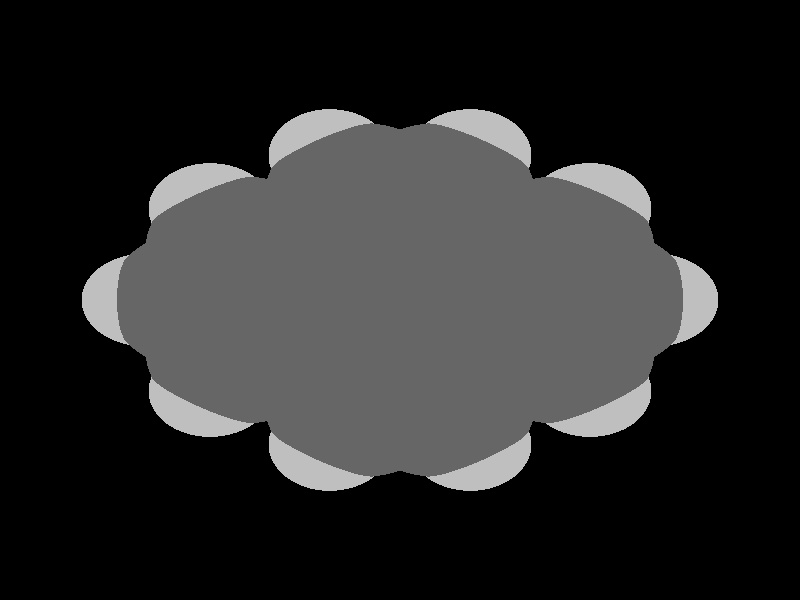 global_settings {
	ambient_light rgb <0.200000002980232, 0.200000002980232, 0.200000002980232>
	max_trace_level 15
}

background { color rgb <0,0,0> }

camera {
	perspective
	location <0, 0, 19.6110013224597>
	angle 40
	up <0, 1, 0>
	right <1, 0, 0> * 1
	direction <0, 0, -1> }

light_source {
	<36.2960040674118, 31.7590025448867, 45.370004408199>
	color rgb <1, 1, 1>
	fade_distance 90.7400088163981
	fade_power 0
	spotlight
	area_light <20, 0, 0>, <0, 0, 20>, 20, 20
	circular
	orient
	point_at <-36.2960040674118, -31.7590025448867, -45.370004408199>
}

light_source {
	<-36.2960040674118, 31.7590025448867, -22.6850022040995>
	color rgb <0.300000011920929, 0.300000011920929, 0.300000011920929> shadowless
	fade_distance 90.7400088163981
	fade_power 0
	parallel
	point_at <36.2960040674118, -31.7590025448867, 22.6850022040995>
}

#default {
	finish {ambient 0.5 diffuse 1 specular 0.2 roughness .01 metallic 1}
}

union {
cylinder {
	<-2.88937004261635, 1.275958411507, 0.00168616137572592>, 	<-3.22257004261635, 0.664908411507002, 0.00138616137572592>, 0.075
	pigment { rgbt <0.400000005960464, 0.400000005960464, 0.400000005960464, 0> }
}
cylinder {
	<-2.69182995738365, 1.168241588493, 0.00171383862427407>, 	<-3.02502995738365, 0.557191588492998, 0.00141383862427407>, 0.075
	pigment { rgbt <0.400000005960464, 0.400000005960464, 0.400000005960464, 0> }
}
cylinder {
	<-3.22257004261635, 0.664908411507002, 0.00138616137572592>, 	<-3.55577004261635, 0.0538584115070024, 0.00108616137572592>, 0.075
	pigment { rgbt <0.400000005960464, 0.400000005960464, 0.400000005960464, 0> }
}
cylinder {
	<-3.02502995738365, 0.557191588492998, 0.00141383862427407>, 	<-3.35822995738365, -0.0538584115070024, 0.00111383862427407>, 0.075
	pigment { rgbt <0.400000005960464, 0.400000005960464, 0.400000005960464, 0> }
}
cylinder {
	<-3.457, 0, 0.0011>, 	<-3.1238, -0.61105, 0.0006>, 0.075
	pigment { rgbt <0.400000005960464, 0.400000005960464, 0.400000005960464, 0> }
}
cylinder {
	<-3.1238, -0.61105, 0.0006>, 	<-2.7906, -1.2221, 0.0001>, 0.075
	pigment { rgbt <0.400000005960464, 0.400000005960464, 0.400000005960464, 0> }
}
cylinder {
	<-2.79461385325706, -1.3345283723663, 0.000108312424812993>, 	<-2.09856385325706, -1.3593783723663, -0.000191687575187007>, 0.075
	pigment { rgbt <0.400000005960464, 0.400000005960464, 0.400000005960464, 0> }
}
cylinder {
	<-2.78658614674294, -1.1096716276337, 9.16875751869929e-05>, 	<-2.09053614674294, -1.1345216276337, -0.000208312424813007>, 0.075
	pigment { rgbt <0.400000005960464, 0.400000005960464, 0.400000005960464, 0> }
}
cylinder {
	<-2.09856385325706, -1.3593783723663, -0.000191687575187007>, 	<-1.40251385325706, -1.3842283723663, -0.000491687575187007>, 0.075
	pigment { rgbt <0.400000005960464, 0.400000005960464, 0.400000005960464, 0> }
}
cylinder {
	<-2.09053614674294, -1.1345216276337, -0.000208312424813007>, 	<-1.39448614674294, -1.1593716276337, -0.000508312424813007>, 0.075
	pigment { rgbt <0.400000005960464, 0.400000005960464, 0.400000005960464, 0> }
}
cylinder {
	<-1.3985, -1.2718, -0.0005>, 	<-1.04895, -1.8738, -0.0006>, 0.075
	pigment { rgbt <0.400000005960464, 0.400000005960464, 0.400000005960464, 0> }
}
cylinder {
	<-1.04895, -1.8738, -0.0006>, 	<-0.6994, -2.4758, -0.0007>, 0.075
	pigment { rgbt <0.400000005960464, 0.400000005960464, 0.400000005960464, 0> }
}
cylinder {
	<-0.6994, -2.58829999966276, -0.000691289122466405>, 	<9.9999999999989e-05, -2.58829999966276, -0.000691289122466405>, 0.075
	pigment { rgbt <0.400000005960464, 0.400000005960464, 0.400000005960464, 0> }
}
cylinder {
	<-0.6994, -2.36330000033724, -0.000708710877533609>, 	<9.9999999999989e-05, -2.36330000033724, -0.000708710877533609>, 0.075
	pigment { rgbt <0.400000005960464, 0.400000005960464, 0.400000005960464, 0> }
}
cylinder {
	<9.9999999999989e-05, -2.58829999966276, -0.000691289122466405>, 	<0.6996, -2.58829999966276, -0.000691289122466405>, 0.075
	pigment { rgbt <0.400000005960464, 0.400000005960464, 0.400000005960464, 0> }
}
cylinder {
	<9.9999999999989e-05, -2.36330000033724, -0.000708710877533609>, 	<0.6996, -2.36330000033724, -0.000708710877533609>, 0.075
	pigment { rgbt <0.400000005960464, 0.400000005960464, 0.400000005960464, 0> }
}
cylinder {
	<0.6996, -2.4758, -0.0007>, 	<1.0491, -1.8738, -0.00055>, 0.075
	pigment { rgbt <0.400000005960464, 0.400000005960464, 0.400000005960464, 0> }
}
cylinder {
	<1.0491, -1.8738, -0.00055>, 	<1.3986, -1.2718, -0.0004>, 0.075
	pigment { rgbt <0.400000005960464, 0.400000005960464, 0.400000005960464, 0> }
}
cylinder {
	<1.40262191812248, -1.38422808408856, -0.000390900994822911>, 	<2.09867191812248, -1.35932808408856, -4.0900994822911e-05>, 0.075
	pigment { rgbt <0.400000005960464, 0.400000005960464, 0.400000005960464, 0> }
}
cylinder {
	<1.39457808187752, -1.15937191591144, -0.000409099005177103>, 	<2.09062808187752, -1.13447191591144, -5.90990051771028e-05>, 0.075
	pigment { rgbt <0.400000005960464, 0.400000005960464, 0.400000005960464, 0> }
}
cylinder {
	<2.09867191812248, -1.35932808408856, -4.0900994822911e-05>, 	<2.79472191812248, -1.33442808408856, 0.000309099005177089>, 0.075
	pigment { rgbt <0.400000005960464, 0.400000005960464, 0.400000005960464, 0> }
}
cylinder {
	<2.09062808187752, -1.13447191591144, -5.90990051771029e-05>, 	<2.78667808187752, -1.10957191591144, 0.000290900994822897>, 0.075
	pigment { rgbt <0.400000005960464, 0.400000005960464, 0.400000005960464, 0> }
}
cylinder {
	<2.7907, -1.222, 0.0003>, 	<3.1238, -0.61095, 0.00065>, 0.075
	pigment { rgbt <0.400000005960464, 0.400000005960464, 0.400000005960464, 0> }
}
cylinder {
	<3.1238, -0.61095, 0.00065>, 	<3.4569, 0.0001, 0.001>, 0.075
	pigment { rgbt <0.400000005960464, 0.400000005960464, 0.400000005960464, 0> }
}
cylinder {
	<3.55567344280659, 0.0539521769838147, 0.0010054989237931>, 	<3.22252344280659, 0.665002176983815, 0.0009554989237931>, 0.075
	pigment { rgbt <0.400000005960464, 0.400000005960464, 0.400000005960464, 0> }
}
cylinder {
	<3.35812655719341, -0.0537521769838147, 0.000994501076206887>, 	<3.02497655719342, 0.557297823016185, 0.000944501076206887>, 0.075
	pigment { rgbt <0.400000005960464, 0.400000005960464, 0.400000005960464, 0> }
}
cylinder {
	<3.22252344280659, 0.665002176983815, 0.0009554989237931>, 	<2.88937344280659, 1.27605217698381, 0.0009054989237931>, 0.075
	pigment { rgbt <0.400000005960464, 0.400000005960464, 0.400000005960464, 0> }
}
cylinder {
	<3.02497655719342, 0.557297823016185, 0.000944501076206887>, 	<2.69182655719341, 1.16834782301619, 0.000894501076206887>, 0.075
	pigment { rgbt <0.400000005960464, 0.400000005960464, 0.400000005960464, 0> }
}
cylinder {
	<2.7906, 1.2222, 0.0009>, 	<2.0945, 1.247, 0.0006>, 0.075
	pigment { rgbt <0.400000005960464, 0.400000005960464, 0.400000005960464, 0> }
}
cylinder {
	<2.0945, 1.247, 0.0006>, 	<1.3984, 1.2718, 0.0003>, 0.075
	pigment { rgbt <0.400000005960464, 0.400000005960464, 0.400000005960464, 0> }
}
cylinder {
	<1.49569214978594, 1.32828440106354, 0.000305150110346707>, 	<1.14619214978594, 1.93028440106354, -0.000294849889653293>, 0.075
	pigment { rgbt <0.400000005960464, 0.400000005960464, 0.400000005960464, 0> }
}
cylinder {
	<1.30110785021406, 1.21531559893646, 0.000294849889653279>, 	<0.951607850214062, 1.81731559893646, -0.000305150110346721>, 0.075
	pigment { rgbt <0.400000005960464, 0.400000005960464, 0.400000005960464, 0> }
}
cylinder {
	<1.14619214978594, 1.93028440106354, -0.000294849889653293>, 	<0.796692149785938, 2.53228440106354, -0.000894849889653293>, 0.075
	pigment { rgbt <0.400000005960464, 0.400000005960464, 0.400000005960464, 0> }
}
cylinder {
	<0.951607850214062, 1.81731559893646, -0.000305150110346721>, 	<0.602107850214062, 2.41931559893646, -0.000905150110346721>, 0.075
	pigment { rgbt <0.400000005960464, 0.400000005960464, 0.400000005960464, 0> }
}
cylinder {
	<0.6994, 2.4758, -0.0009>, 	<-4.99999999999945e-05, 2.4758, -0.0016>, 0.075
	pigment { rgbt <0.400000005960464, 0.400000005960464, 0.400000005960464, 0> }
}
cylinder {
	<-4.99999999999945e-05, 2.4758, -0.0016>, 	<-0.6995, 2.4758, -0.0023>, 0.075
	pigment { rgbt <0.400000005960464, 0.400000005960464, 0.400000005960464, 0> }
}
cylinder {
	<-0.796792166410133, 2.53228437095417, -0.00231389728656172>, 	<-1.14629216641013, 1.93028437095417, -0.000813897286561716>, 0.075
	pigment { rgbt <0.400000005960464, 0.400000005960464, 0.400000005960464, 0> }
}
cylinder {
	<-0.602207833589868, 2.41931562904583, -0.0022861027134383>, 	<-0.951707833589867, 1.81731562904583, -0.000786102713438298>, 0.075
	pigment { rgbt <0.400000005960464, 0.400000005960464, 0.400000005960464, 0> }
}
cylinder {
	<-1.14629216641013, 1.93028437095417, -0.000813897286561716>, 	<-1.49579216641013, 1.32828437095417, 0.000686102713438284>, 0.075
	pigment { rgbt <0.400000005960464, 0.400000005960464, 0.400000005960464, 0> }
}
cylinder {
	<-0.951707833589867, 1.81731562904583, -0.000786102713438298>, 	<-1.30120783358987, 1.21531562904583, 0.000713897286561702>, 0.075
	pigment { rgbt <0.400000005960464, 0.400000005960464, 0.400000005960464, 0> }
}
cylinder {
	<-2.7906, 1.2221, 0.0017>, 	<-2.09455, 1.24695, 0.0012>, 0.075
	pigment { rgbt <0.400000005960464, 0.400000005960464, 0.400000005960464, 0> }
}
cylinder {
	<-2.09455, 1.24695, 0.0012>, 	<-1.3985, 1.2718, 0.0007>, 0.075
	pigment { rgbt <0.400000005960464, 0.400000005960464, 0.400000005960464, 0> }
}
cylinder {
	<-1.3985, 1.2718, 0.0007>, 	<-1.02555, 0.6359, 0.00015>, 0.075
	pigment { rgbt <0.400000005960464, 0.400000005960464, 0.400000005960464, 0> }
}
cylinder {
	<-1.02555, 0.6359, 0.00015>, 	<-0.6526, 0, -0.0004>, 0.075
	pigment { rgbt <0.400000005960464, 0.400000005960464, 0.400000005960464, 0> }
}
cylinder {
	<-1.3985, -1.2718, -0.0005>, 	<-1.02555, -0.6359, -0.00045>, 0.075
	pigment { rgbt <0.400000005960464, 0.400000005960464, 0.400000005960464, 0> }
}
cylinder {
	<-1.02555, -0.6359, -0.00045>, 	<-0.6526, 0, -0.0004>, 0.075
	pigment { rgbt <0.400000005960464, 0.400000005960464, 0.400000005960464, 0> }
}
cylinder {
	<-0.652600000667398, -0.112499999662758, -0.000391289122531735>, 	<-6.67397905935143e-10, -0.112499999662758, -0.000341289122531735>, 0.075
	pigment { rgbt <0.400000005960464, 0.400000005960464, 0.400000005960464, 0> }
}
cylinder {
	<-0.652599999332602, 0.112499999662758, -0.000408710877468279>, 	<6.67397905936199e-10, 0.112499999662758, -0.000358710877468279>, 0.075
	pigment { rgbt <0.400000005960464, 0.400000005960464, 0.400000005960464, 0> }
}
cylinder {
	<-6.67397905935143e-10, -0.112499999662758, -0.000341289122531735>, 	<0.652599999332602, -0.112499999662758, -0.000291289122531735>, 0.075
	pigment { rgbt <0.400000005960464, 0.400000005960464, 0.400000005960464, 0> }
}
cylinder {
	<6.67397905936199e-10, 0.112499999662758, -0.000358710877468279>, 	<0.652600000667398, 0.112499999662758, -0.000308710877468279>, 0.075
	pigment { rgbt <0.400000005960464, 0.400000005960464, 0.400000005960464, 0> }
}
cylinder {
	<1.3986, -1.2718, -0.0004>, 	<1.0256, -0.6359, -0.00035>, 0.075
	pigment { rgbt <0.400000005960464, 0.400000005960464, 0.400000005960464, 0> }
}
cylinder {
	<1.0256, -0.6359, -0.00035>, 	<0.6526, 0, -0.0003>, 0.075
	pigment { rgbt <0.400000005960464, 0.400000005960464, 0.400000005960464, 0> }
}
cylinder {
	<1.3984, 1.2718, 0.0003>, 	<1.0255, 0.6359, 0>, 0.075
	pigment { rgbt <0.400000005960464, 0.400000005960464, 0.400000005960464, 0> }
}
cylinder {
	<1.0255, 0.6359, 0>, 	<0.6526, 0, -0.0003>, 0.075
	pigment { rgbt <0.400000005960464, 0.400000005960464, 0.400000005960464, 0> }
}
cylinder {
	<-2.7906, 1.2221, 0.0017>, 	<-3.13844017609679, 1.78474480676618, -0.000382508537998055>, 0.075
	pigment { rgbt <0.400000005960464, 0.400000005960464, 0.400000005960464, 0> }
}
cylinder {
	<-3.13844017609679, 1.78474480676618, -0.000382508537998055>, 	<-3.3585, 2.1407, -0.0017>, 0.075
	pigment { rgbt <0.75, 0.75, 0.75, 0> }
}
cylinder {
	<-3.457, 0, 0.0011>, 	<-4.11849995781252, 0, 0.00165124996484377>, 0.075
	pigment { rgbt <0.400000005960464, 0.400000005960464, 0.400000005960464, 0> }
}
cylinder {
	<-4.11849995781252, 0, 0.00165124996484377>, 	<-4.537, 0, 0.002>, 0.075
	pigment { rgbt <0.75, 0.75, 0.75, 0> }
}
cylinder {
	<-2.7906, -1.2221, 0.0001>, 	<-3.13843546078311, -1.78479842898651, 3.8750579189451e-05>, 0.075
	pigment { rgbt <0.400000005960464, 0.400000005960464, 0.400000005960464, 0> }
}
cylinder {
	<-3.13843546078311, -1.78479842898651, 3.8750579189451e-05>, 	<-3.3585, -2.1408, 0>, 0.075
	pigment { rgbt <0.75, 0.75, 0.75, 0> }
}
cylinder {
	<-0.6994, -2.4758, -0.0007>, 	<-1.02947341172238, -3.04909507027676, -0.000638750526679833>, 0.075
	pigment { rgbt <0.400000005960464, 0.400000005960464, 0.400000005960464, 0> }
}
cylinder {
	<-1.02947341172238, -3.04909507027676, -0.000638750526679833>, 	<-1.2383, -3.4118, -0.0006>, 0.075
	pigment { rgbt <0.75, 0.75, 0.75, 0> }
}
cylinder {
	<0.6996, -2.4758, -0.0007>, 	<1.02961496154402, -3.04909993319451, -0.000577500014274678>, 0.075
	pigment { rgbt <0.400000005960464, 0.400000005960464, 0.400000005960464, 0> }
}
cylinder {
	<1.02961496154402, -3.04909993319451, -0.000577500014274678>, 	<1.2384, -3.4118, -0.0005>, 0.075
	pigment { rgbt <0.75, 0.75, 0.75, 0> }
}
cylinder {
	<2.7907, -1.222, 0.0003>, 	<3.13854048586849, -1.78464530783376, 0.000606251528322316>, 0.075
	pigment { rgbt <0.400000005960464, 0.400000005960464, 0.400000005960464, 0> }
}
cylinder {
	<3.13854048586849, -1.78464530783376, 0.000606251528322316>, 	<3.3586, -2.1406, 0.0008>, 0.075
	pigment { rgbt <0.75, 0.75, 0.75, 0> }
}
cylinder {
	<3.4569, 0.0001, 0.001>, 	<4.11839995729169, 0.000161249996045527, 0.00155124996440974>, 0.075
	pigment { rgbt <0.400000005960464, 0.400000005960464, 0.400000005960464, 0> }
}
cylinder {
	<4.11839995729169, 0.000161249996045527, 0.00155124996440974>, 	<4.5369, 0.0002, 0.0019>, 0.075
	pigment { rgbt <0.75, 0.75, 0.75, 0> }
}
cylinder {
	<2.7906, 1.2222, 0.0009>, 	<3.1383773036696, 1.78490343233755, 0.0013899997233809>, 0.075
	pigment { rgbt <0.400000005960464, 0.400000005960464, 0.400000005960464, 0> }
}
cylinder {
	<3.1383773036696, 1.78490343233755, 0.0013899997233809>, 	<3.3584, 2.1409, 0.0017>, 0.075
	pigment { rgbt <0.75, 0.75, 0.75, 0> }
}
cylinder {
	<0.6994, 2.4758, -0.0009>, 	<1.02947340262764, 3.04909505448037, -0.000532503170204889>, 0.075
	pigment { rgbt <0.400000005960464, 0.400000005960464, 0.400000005960464, 0> }
}
cylinder {
	<1.02947340262764, 3.04909505448037, -0.000532503170204889>, 	<1.2383, 3.4118, -0.0003>, 0.075
	pigment { rgbt <0.75, 0.75, 0.75, 0> }
}
cylinder {
	<-0.6995, 2.4758, -0.0023>, 	<-1.02957340548599, 3.04909505944495, -0.00260624736081461>, 0.075
	pigment { rgbt <0.400000005960464, 0.400000005960464, 0.400000005960464, 0> }
}
cylinder {
	<-1.02957340548599, 3.04909505944495, -0.00260624736081461>, 	<-1.2384, 3.4118, -0.0028>, 0.075
	pigment { rgbt <0.75, 0.75, 0.75, 0> }
}
sphere {
	<-2.7906, 1.2221, 0.0017>, 0.4104
	pigment { rgbt <0.400000005960464, 0.400000005960464, 0.400000005960464,0> }
}
sphere {
	<-3.457, 0, 0.0011>, 0.4104
	pigment { rgbt <0.400000005960464, 0.400000005960464, 0.400000005960464,0> }
}
sphere {
	<-2.7906, -1.2221, 0.0001>, 0.4104
	pigment { rgbt <0.400000005960464, 0.400000005960464, 0.400000005960464,0> }
}
sphere {
	<-1.3985, -1.2718, -0.0005>, 0.4104
	pigment { rgbt <0.400000005960464, 0.400000005960464, 0.400000005960464,0> }
}
sphere {
	<-0.6994, -2.4758, -0.0007>, 0.4104
	pigment { rgbt <0.400000005960464, 0.400000005960464, 0.400000005960464,0> }
}
sphere {
	<0.6996, -2.4758, -0.0007>, 0.4104
	pigment { rgbt <0.400000005960464, 0.400000005960464, 0.400000005960464,0> }
}
sphere {
	<1.3986, -1.2718, -0.0004>, 0.4104
	pigment { rgbt <0.400000005960464, 0.400000005960464, 0.400000005960464,0> }
}
sphere {
	<2.7907, -1.222, 0.0003>, 0.4104
	pigment { rgbt <0.400000005960464, 0.400000005960464, 0.400000005960464,0> }
}
sphere {
	<3.4569, 0.0001, 0.001>, 0.4104
	pigment { rgbt <0.400000005960464, 0.400000005960464, 0.400000005960464,0> }
}
sphere {
	<2.7906, 1.2222, 0.0009>, 0.4104
	pigment { rgbt <0.400000005960464, 0.400000005960464, 0.400000005960464,0> }
}
sphere {
	<1.3984, 1.2718, 0.0003>, 0.4104
	pigment { rgbt <0.400000005960464, 0.400000005960464, 0.400000005960464,0> }
}
sphere {
	<0.6994, 2.4758, -0.0009>, 0.4104
	pigment { rgbt <0.400000005960464, 0.400000005960464, 0.400000005960464,0> }
}
sphere {
	<-0.6995, 2.4758, -0.0023>, 0.4104
	pigment { rgbt <0.400000005960464, 0.400000005960464, 0.400000005960464,0> }
}
sphere {
	<-1.3985, 1.2718, 0.0007>, 0.4104
	pigment { rgbt <0.400000005960464, 0.400000005960464, 0.400000005960464,0> }
}
sphere {
	<-0.6526, 0, -0.0004>, 0.4104
	pigment { rgbt <0.400000005960464, 0.400000005960464, 0.400000005960464,0> }
}
sphere {
	<0.6526, 0, -0.0003>, 0.4104
	pigment { rgbt <0.400000005960464, 0.400000005960464, 0.400000005960464,0> }
}
sphere {
	<-3.3585, 2.1407, -0.0017>, 0.1674
	pigment { rgbt <0.75, 0.75, 0.75,0> }
}
sphere {
	<-4.537, 0, 0.002>, 0.1674
	pigment { rgbt <0.75, 0.75, 0.75,0> }
}
sphere {
	<-3.3585, -2.1408, 0>, 0.1674
	pigment { rgbt <0.75, 0.75, 0.75,0> }
}
sphere {
	<-1.2383, -3.4118, -0.0006>, 0.1674
	pigment { rgbt <0.75, 0.75, 0.75,0> }
}
sphere {
	<1.2384, -3.4118, -0.0005>, 0.1674
	pigment { rgbt <0.75, 0.75, 0.75,0> }
}
sphere {
	<3.3586, -2.1406, 0.0008>, 0.1674
	pigment { rgbt <0.75, 0.75, 0.75,0> }
}
sphere {
	<4.5369, 0.0002, 0.0019>, 0.1674
	pigment { rgbt <0.75, 0.75, 0.75,0> }
}
sphere {
	<3.3584, 2.1409, 0.0017>, 0.1674
	pigment { rgbt <0.75, 0.75, 0.75,0> }
}
sphere {
	<1.2383, 3.4118, -0.0003>, 0.1674
	pigment { rgbt <0.75, 0.75, 0.75,0> }
}
sphere {
	<-1.2384, 3.4118, -0.0028>, 0.1674
	pigment { rgbt <0.75, 0.75, 0.75,0> }
}
}
merge {
}
union {
}
merge {
sphere {
	<-2.7906, 1.2221, 0.0017>, 1.69983
	pigment { rgbt <0, 0, 0,0> }
}
sphere {
	<-3.457, 0, 0.0011>, 1.69983
	pigment { rgbt <0, 0, 0,0> }
}
sphere {
	<-2.7906, -1.2221, 0.0001>, 1.69983
	pigment { rgbt <0, 0, 0,0> }
}
sphere {
	<-1.3985, -1.2718, -0.0005>, 1.69983
	pigment { rgbt <0, 0, 0,0> }
}
sphere {
	<-0.6994, -2.4758, -0.0007>, 1.69983
	pigment { rgbt <0, 0, 0,0> }
}
sphere {
	<0.6996, -2.4758, -0.0007>, 1.69983
	pigment { rgbt <0, 0, 0,0> }
}
sphere {
	<1.3986, -1.2718, -0.0004>, 1.69983
	pigment { rgbt <0, 0, 0,0> }
}
sphere {
	<2.7907, -1.222, 0.0003>, 1.69983
	pigment { rgbt <0, 0, 0,0> }
}
sphere {
	<3.4569, 0.0001, 0.001>, 1.69983
	pigment { rgbt <0, 0, 0,0> }
}
sphere {
	<2.7906, 1.2222, 0.0009>, 1.69983
	pigment { rgbt <0, 0, 0,0> }
}
sphere {
	<1.3984, 1.2718, 0.0003>, 1.69983
	pigment { rgbt <0, 0, 0,0> }
}
sphere {
	<0.6994, 2.4758, -0.0009>, 1.69983
	pigment { rgbt <0, 0, 0,0> }
}
sphere {
	<-0.6995, 2.4758, -0.0023>, 1.69983
	pigment { rgbt <0, 0, 0,0> }
}
sphere {
	<-1.3985, 1.2718, 0.0007>, 1.69983
	pigment { rgbt <0, 0, 0,0> }
}
sphere {
	<-0.6526, 0, -0.0004>, 1.69983
	pigment { rgbt <0, 0, 0,0> }
}
sphere {
	<0.6526, 0, -0.0003>, 1.69983
	pigment { rgbt <0, 0, 0,0> }
}
sphere {
	<-3.3585, 2.1407, -0.0017>, 1.09989
	pigment { rgbt <0, 0, 0,0> }
}
sphere {
	<-4.537, 0, 0.002>, 1.09989
	pigment { rgbt <0, 0, 0,0> }
}
sphere {
	<-3.3585, -2.1408, 0>, 1.09989
	pigment { rgbt <0, 0, 0,0> }
}
sphere {
	<-1.2383, -3.4118, -0.0006>, 1.09989
	pigment { rgbt <0, 0, 0,0> }
}
sphere {
	<1.2384, -3.4118, -0.0005>, 1.09989
	pigment { rgbt <0, 0, 0,0> }
}
sphere {
	<3.3586, -2.1406, 0.0008>, 1.09989
	pigment { rgbt <0, 0, 0,0> }
}
sphere {
	<4.5369, 0.0002, 0.0019>, 1.09989
	pigment { rgbt <0, 0, 0,0> }
}
sphere {
	<3.3584, 2.1409, 0.0017>, 1.09989
	pigment { rgbt <0, 0, 0,0> }
}
sphere {
	<1.2383, 3.4118, -0.0003>, 1.09989
	pigment { rgbt <0, 0, 0,0> }
}
sphere {
	<-1.2384, 3.4118, -0.0028>, 1.09989
	pigment { rgbt <0, 0, 0,0> }
}
sphere {
	<-2.7906, 1.2221, 0.0017>, 1.7
	pigment { rgbt <0.400000005960464, 0.400000005960464, 0.400000005960464,0.350000023841858> }
}
sphere {
	<-3.457, 0, 0.0011>, 1.7
	pigment { rgbt <0.400000005960464, 0.400000005960464, 0.400000005960464,0.350000023841858> }
}
sphere {
	<-2.7906, -1.2221, 0.0001>, 1.7
	pigment { rgbt <0.400000005960464, 0.400000005960464, 0.400000005960464,0.350000023841858> }
}
sphere {
	<-1.3985, -1.2718, -0.0005>, 1.7
	pigment { rgbt <0.400000005960464, 0.400000005960464, 0.400000005960464,0.350000023841858> }
}
sphere {
	<-0.6994, -2.4758, -0.0007>, 1.7
	pigment { rgbt <0.400000005960464, 0.400000005960464, 0.400000005960464,0.350000023841858> }
}
sphere {
	<0.6996, -2.4758, -0.0007>, 1.7
	pigment { rgbt <0.400000005960464, 0.400000005960464, 0.400000005960464,0.350000023841858> }
}
sphere {
	<1.3986, -1.2718, -0.0004>, 1.7
	pigment { rgbt <0.400000005960464, 0.400000005960464, 0.400000005960464,0.350000023841858> }
}
sphere {
	<2.7907, -1.222, 0.0003>, 1.7
	pigment { rgbt <0.400000005960464, 0.400000005960464, 0.400000005960464,0.350000023841858> }
}
sphere {
	<3.4569, 0.0001, 0.001>, 1.7
	pigment { rgbt <0.400000005960464, 0.400000005960464, 0.400000005960464,0.350000023841858> }
}
sphere {
	<2.7906, 1.2222, 0.0009>, 1.7
	pigment { rgbt <0.400000005960464, 0.400000005960464, 0.400000005960464,0.350000023841858> }
}
sphere {
	<1.3984, 1.2718, 0.0003>, 1.7
	pigment { rgbt <0.400000005960464, 0.400000005960464, 0.400000005960464,0.350000023841858> }
}
sphere {
	<0.6994, 2.4758, -0.0009>, 1.7
	pigment { rgbt <0.400000005960464, 0.400000005960464, 0.400000005960464,0.350000023841858> }
}
sphere {
	<-0.6995, 2.4758, -0.0023>, 1.7
	pigment { rgbt <0.400000005960464, 0.400000005960464, 0.400000005960464,0.350000023841858> }
}
sphere {
	<-1.3985, 1.2718, 0.0007>, 1.7
	pigment { rgbt <0.400000005960464, 0.400000005960464, 0.400000005960464,0.350000023841858> }
}
sphere {
	<-0.6526, 0, -0.0004>, 1.7
	pigment { rgbt <0.400000005960464, 0.400000005960464, 0.400000005960464,0.350000023841858> }
}
sphere {
	<0.6526, 0, -0.0003>, 1.7
	pigment { rgbt <0.400000005960464, 0.400000005960464, 0.400000005960464,0.350000023841858> }
}
sphere {
	<-3.3585, 2.1407, -0.0017>, 1.1
	pigment { rgbt <0.75, 0.75, 0.75,0.350000023841858> }
}
sphere {
	<-4.537, 0, 0.002>, 1.1
	pigment { rgbt <0.75, 0.75, 0.75,0.350000023841858> }
}
sphere {
	<-3.3585, -2.1408, 0>, 1.1
	pigment { rgbt <0.75, 0.75, 0.75,0.350000023841858> }
}
sphere {
	<-1.2383, -3.4118, -0.0006>, 1.1
	pigment { rgbt <0.75, 0.75, 0.75,0.350000023841858> }
}
sphere {
	<1.2384, -3.4118, -0.0005>, 1.1
	pigment { rgbt <0.75, 0.75, 0.75,0.350000023841858> }
}
sphere {
	<3.3586, -2.1406, 0.0008>, 1.1
	pigment { rgbt <0.75, 0.75, 0.75,0.350000023841858> }
}
sphere {
	<4.5369, 0.0002, 0.0019>, 1.1
	pigment { rgbt <0.75, 0.75, 0.75,0.350000023841858> }
}
sphere {
	<3.3584, 2.1409, 0.0017>, 1.1
	pigment { rgbt <0.75, 0.75, 0.75,0.350000023841858> }
}
sphere {
	<1.2383, 3.4118, -0.0003>, 1.1
	pigment { rgbt <0.75, 0.75, 0.75,0.350000023841858> }
}
sphere {
	<-1.2384, 3.4118, -0.0028>, 1.1
	pigment { rgbt <0.75, 0.75, 0.75,0.350000023841858> }
}
}
